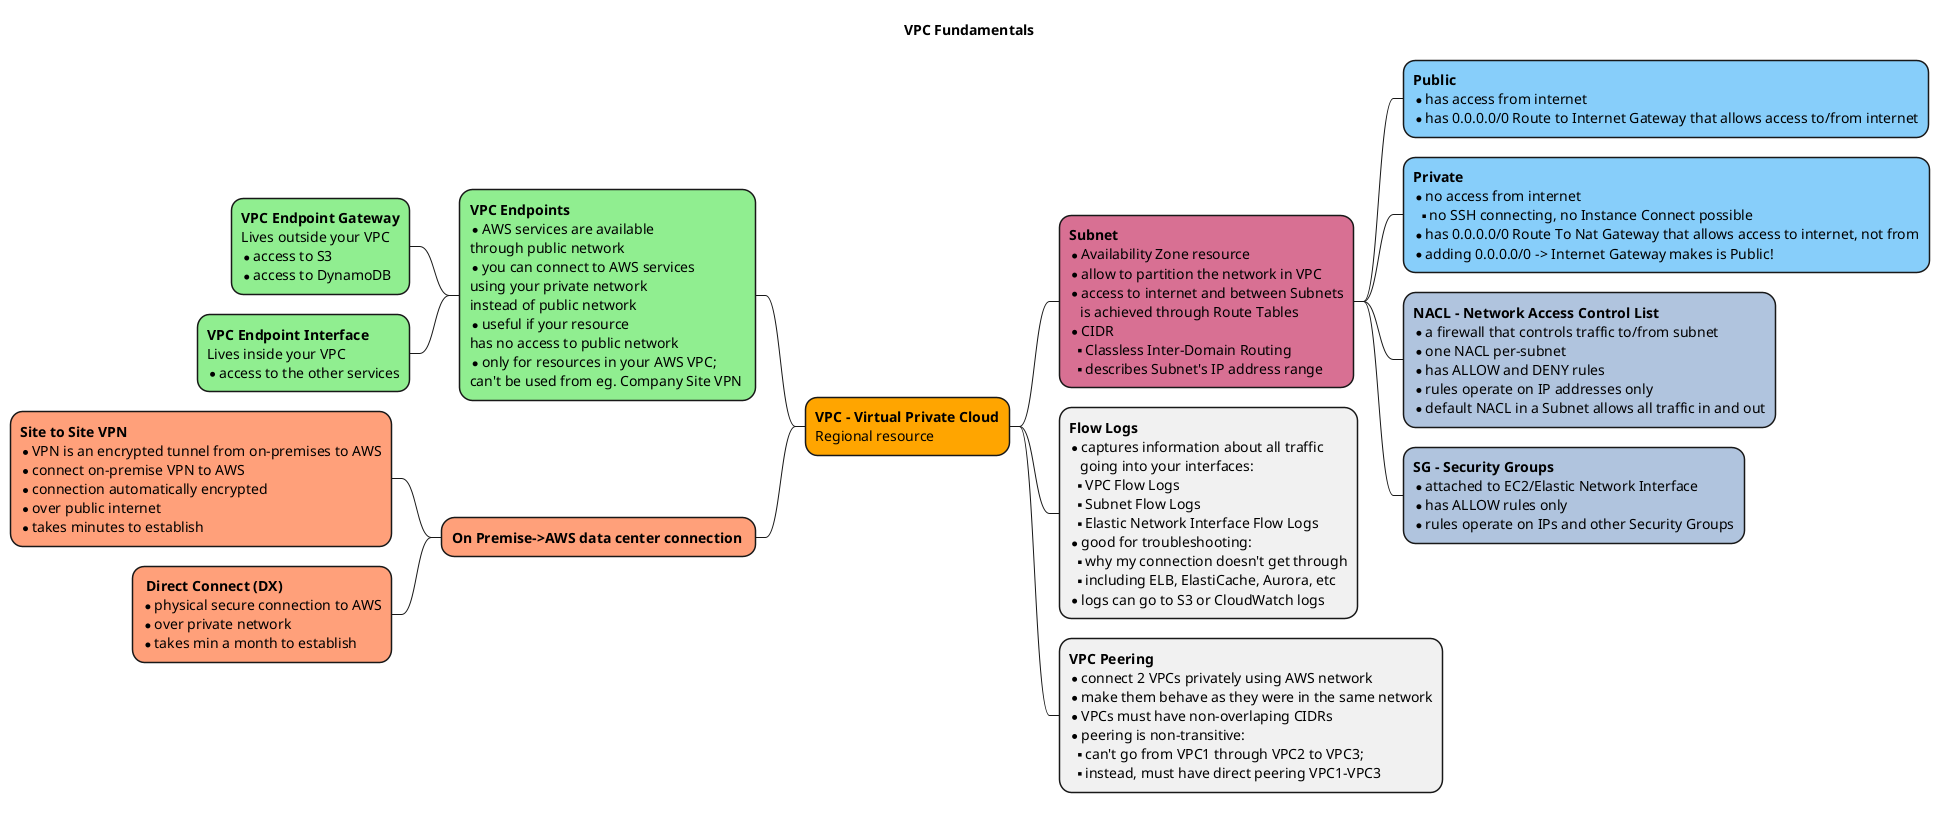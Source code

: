 @startmindmap mindmap

title VPC Fundamentals

<style>
mindmapDiagram {
  .connection {
    BackgroundColor lightsalmon
  }
  .access {
    BackgroundColor LightSteelBlue
  }
  .orange {
    BackgroundColor orange
  }
  .type {
    BackgroundColor LightSkyBlue
  }
  .subnet {
    BackgroundColor PaleVioletRed
  }
  .record {
    BackgroundColor violet
  }
  .endpoint {
    BackgroundColor LightGreen
  }
}
</style>


*[#Orange] <b>VPC - Virtual Private Cloud\nRegional resource
 * <b>Subnet\n*Availability Zone resource\n*allow to partition the network in VPC\n*access to internet and between Subnets\n   is achieved through Route Tables\n*CIDR\n**Classless Inter-Domain Routing\n**describes Subnet's IP address range <<subnet>>
  * <b>Public\n*has access from internet\n*has 0.0.0.0/0 Route to Internet Gateway that allows access to/from internet <<type>>
  * <b>Private\n*no access from internet\n**no SSH connecting, no Instance Connect possible\n*has 0.0.0.0/0 Route To Nat Gateway that allows access to internet, not from\n*adding 0.0.0.0/0 -> Internet Gateway makes is Public!  <<type>>
  * <b>NACL - Network Access Control List\n*a firewall that controls traffic to/from subnet\n*one NACL per-subnet\n*has ALLOW and DENY rules\n*rules operate on IP addresses only\n*default NACL in a Subnet allows all traffic in and out <<access>>
  * <b>SG - Security Groups\n*attached to EC2/Elastic Network Interface\n*has ALLOW rules only\n*rules operate on IPs and other Security Groups <<access>>
 * <b>Flow Logs\n*captures information about all traffic\n   going into your interfaces:\n**VPC Flow Logs\n**Subnet Flow Logs\n**Elastic Network Interface Flow Logs\n*good for troubleshooting:\n**why my connection doesn't get through\n**including ELB, ElastiCache, Aurora, etc\n*logs can go to S3 or CloudWatch logs
 * <b>VPC Peering\n*connect 2 VPCs privately using AWS network\n*make them behave as they were in the same network\n*VPCs must have non-overlaping CIDRs\n*peering is non-transitive:\n**can't go from VPC1 through VPC2 to VPC3;\n**instead, must have direct peering VPC1-VPC3
left side
 * <b>VPC Endpoints\n*AWS services are available\nthrough public network\n*you can connect to AWS services\nusing your private network\ninstead of public network\n*useful if your resource \nhas no access to public network\n*only for resources in your AWS VPC;\ncan't be used from eg. Company Site VPN <<endpoint>>
  * <b>VPC Endpoint Gateway\nLives outside your VPC\n*access to S3\n*access to DynamoDB <<endpoint>>
  * <b>VPC Endpoint Interface\nLives inside your VPC\n*access to the other services <<endpoint>>
 * <b>On Premise->AWS data center connection <<connection>>
  * <b>Site to Site VPN\n*VPN is an encrypted tunnel from on-premises to AWS\n*connect on-premise VPN to AWS\n*connection automatically encrypted\n*over public internet\n*takes minutes to establish <<connection>>
  * <b> Direct Connect (DX)\n*physical secure connection to AWS\n*over private network\n*takes min a month to establish <<connection>>
@endmindmap